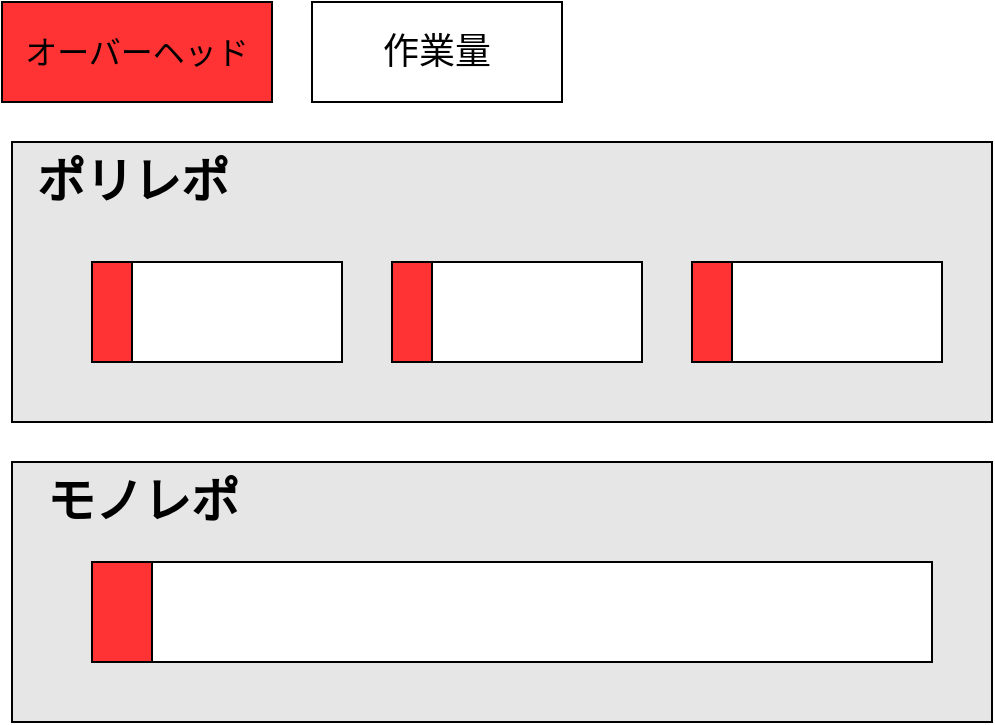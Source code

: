 <mxfile>
    <diagram id="XlTCOk2C4pxwFGGN3fuW" name="Page-1">
        <mxGraphModel dx="966" dy="493" grid="1" gridSize="10" guides="1" tooltips="1" connect="1" arrows="1" fold="1" page="1" pageScale="1" pageWidth="850" pageHeight="1100" math="0" shadow="0">
            <root>
                <mxCell id="0"/>
                <mxCell id="1" parent="0"/>
                <mxCell id="2" value="" style="rounded=0;whiteSpace=wrap;html=1;fillColor=#E6E6E6;" parent="1" vertex="1">
                    <mxGeometry x="120" y="100" width="490" height="140" as="geometry"/>
                </mxCell>
                <mxCell id="4" value="ポリレポ" style="text;strokeColor=none;fillColor=none;html=1;fontSize=24;fontStyle=1;verticalAlign=middle;align=center;" parent="1" vertex="1">
                    <mxGeometry x="120" y="100" width="120" height="40" as="geometry"/>
                </mxCell>
                <mxCell id="5" value="" style="rounded=0;whiteSpace=wrap;html=1;fillColor=#E6E6E6;" parent="1" vertex="1">
                    <mxGeometry x="120" y="260" width="490" height="130" as="geometry"/>
                </mxCell>
                <mxCell id="6" value="モノレポ" style="text;strokeColor=none;fillColor=none;html=1;fontSize=24;fontStyle=1;verticalAlign=middle;align=center;" parent="1" vertex="1">
                    <mxGeometry x="120" y="260" width="130" height="40" as="geometry"/>
                </mxCell>
                <mxCell id="8" value="" style="rounded=0;whiteSpace=wrap;html=1;" parent="1" vertex="1">
                    <mxGeometry x="160" y="310" width="420" height="50" as="geometry"/>
                </mxCell>
                <mxCell id="7" value="" style="rounded=0;whiteSpace=wrap;html=1;movable=1;resizable=1;rotatable=1;deletable=1;editable=1;connectable=1;" parent="1" vertex="1">
                    <mxGeometry x="160" y="160" width="125" height="50" as="geometry"/>
                </mxCell>
                <mxCell id="14" value="&lt;font size=&quot;3&quot;&gt;オーバーヘッド&lt;/font&gt;" style="rounded=0;whiteSpace=wrap;html=1;fillColor=#FF3333;" parent="1" vertex="1">
                    <mxGeometry x="115" y="30" width="135" height="50" as="geometry"/>
                </mxCell>
                <mxCell id="16" value="" style="rounded=0;whiteSpace=wrap;html=1;fillColor=#FF3333;" parent="1" vertex="1">
                    <mxGeometry x="160" y="310" width="30" height="50" as="geometry"/>
                </mxCell>
                <mxCell id="22" value="" style="rounded=0;whiteSpace=wrap;html=1;fillColor=#FF3333;movable=1;resizable=1;rotatable=1;deletable=1;editable=1;connectable=1;" parent="1" vertex="1">
                    <mxGeometry x="160" y="160" width="20" height="50" as="geometry"/>
                </mxCell>
                <mxCell id="23" value="" style="rounded=0;whiteSpace=wrap;html=1;" parent="1" vertex="1">
                    <mxGeometry x="310" y="160" width="125" height="50" as="geometry"/>
                </mxCell>
                <mxCell id="24" value="" style="rounded=0;whiteSpace=wrap;html=1;fillColor=#FF3333;" parent="1" vertex="1">
                    <mxGeometry x="310" y="160" width="20" height="50" as="geometry"/>
                </mxCell>
                <mxCell id="25" value="" style="rounded=0;whiteSpace=wrap;html=1;" parent="1" vertex="1">
                    <mxGeometry x="460" y="160" width="125" height="50" as="geometry"/>
                </mxCell>
                <mxCell id="26" value="" style="rounded=0;whiteSpace=wrap;html=1;fillColor=#FF3333;" parent="1" vertex="1">
                    <mxGeometry x="460" y="160" width="20" height="50" as="geometry"/>
                </mxCell>
                <mxCell id="27" value="&lt;span style=&quot;font-size: 18px;&quot;&gt;作業量&lt;/span&gt;" style="rounded=0;whiteSpace=wrap;html=1;movable=1;resizable=1;rotatable=1;deletable=1;editable=1;connectable=1;" parent="1" vertex="1">
                    <mxGeometry x="270" y="30" width="125" height="50" as="geometry"/>
                </mxCell>
            </root>
        </mxGraphModel>
    </diagram>
</mxfile>